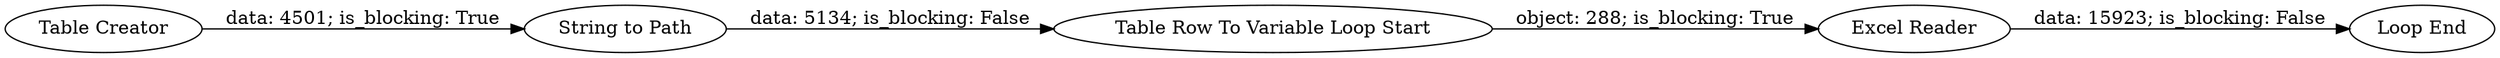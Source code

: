 digraph {
	"-5814222519579721813_21" [label="Loop End"]
	"-5814222519579721813_18" [label="Table Row To Variable Loop Start"]
	"-5814222519579721813_22" [label="String to Path"]
	"-5814222519579721813_19" [label="Excel Reader"]
	"-5814222519579721813_20" [label="Table Creator"]
	"-5814222519579721813_19" -> "-5814222519579721813_21" [label="data: 15923; is_blocking: False"]
	"-5814222519579721813_20" -> "-5814222519579721813_22" [label="data: 4501; is_blocking: True"]
	"-5814222519579721813_22" -> "-5814222519579721813_18" [label="data: 5134; is_blocking: False"]
	"-5814222519579721813_18" -> "-5814222519579721813_19" [label="object: 288; is_blocking: True"]
	rankdir=LR
}
